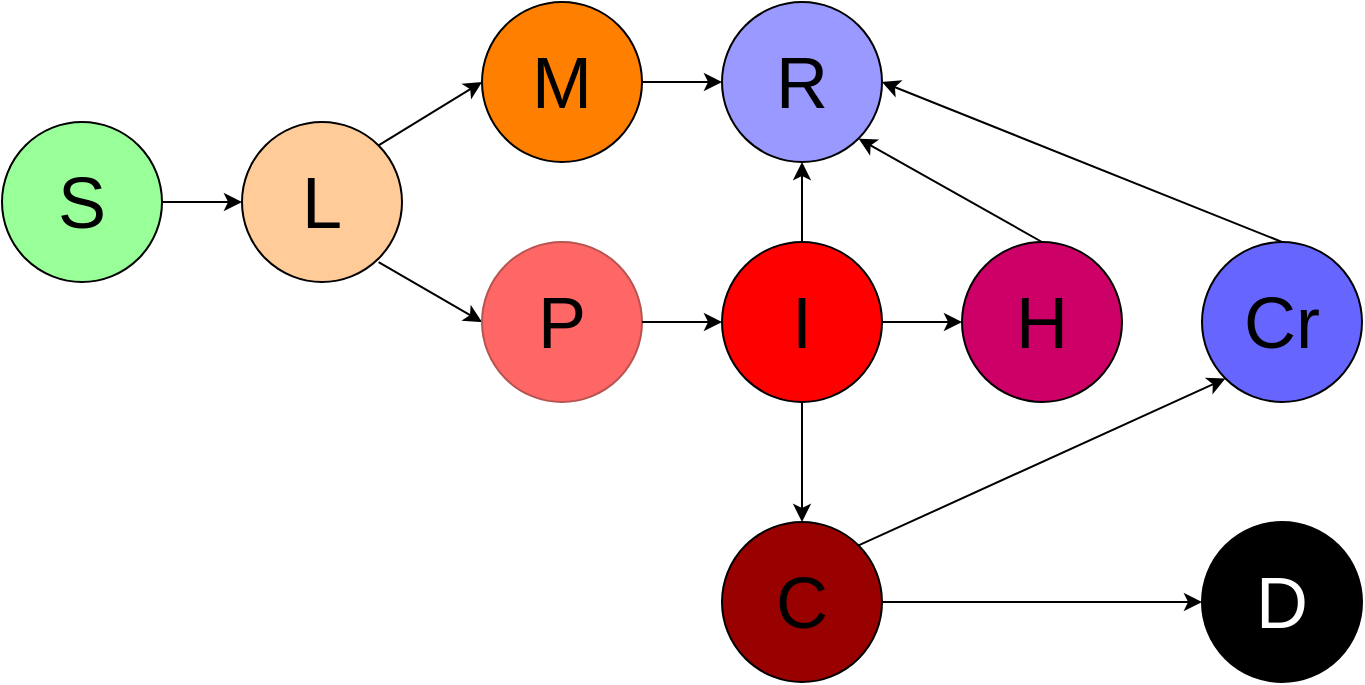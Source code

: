 <mxfile version="15.0.6" type="google"><diagram id="T_sJ1vx_Cq1g6CTGxBWs" name="Page-1"><mxGraphModel dx="1422" dy="801" grid="1" gridSize="10" guides="1" tooltips="1" connect="1" arrows="1" fold="1" page="1" pageScale="1" pageWidth="850" pageHeight="1100" math="0" shadow="0"><root><mxCell id="0"/><mxCell id="1" parent="0"/><mxCell id="dlTS7sJu7uLwzUMeinIo-1" value="&lt;font style=&quot;font-size: 36px&quot;&gt;S&lt;/font&gt;" style="ellipse;whiteSpace=wrap;html=1;aspect=fixed;fillColor=#99FF99;" vertex="1" parent="1"><mxGeometry x="40" y="80" width="80" height="80" as="geometry"/></mxCell><mxCell id="dlTS7sJu7uLwzUMeinIo-5" value="&lt;span style=&quot;font-family: &amp;#34;helvetica&amp;#34; ; font-size: 36px&quot;&gt;C&lt;/span&gt;" style="ellipse;whiteSpace=wrap;html=1;aspect=fixed;fillColor=#990000;" vertex="1" parent="1"><mxGeometry x="400" y="280" width="80" height="80" as="geometry"/></mxCell><mxCell id="dlTS7sJu7uLwzUMeinIo-7" value="&lt;font face=&quot;helvetica&quot;&gt;&lt;span style=&quot;font-size: 36px&quot;&gt;L&lt;/span&gt;&lt;/font&gt;" style="ellipse;whiteSpace=wrap;html=1;aspect=fixed;fillColor=#FFCC99;" vertex="1" parent="1"><mxGeometry x="160" y="80" width="80" height="80" as="geometry"/></mxCell><mxCell id="dlTS7sJu7uLwzUMeinIo-8" value="&lt;font face=&quot;helvetica&quot; color=&quot;#ffffff&quot;&gt;&lt;span style=&quot;font-size: 36px&quot;&gt;D&lt;/span&gt;&lt;/font&gt;" style="ellipse;whiteSpace=wrap;html=1;aspect=fixed;fillColor=#000000;" vertex="1" parent="1"><mxGeometry x="640" y="280" width="80" height="80" as="geometry"/></mxCell><mxCell id="dlTS7sJu7uLwzUMeinIo-11" value="" style="endArrow=classic;html=1;entryX=0;entryY=0.5;entryDx=0;entryDy=0;exitX=1;exitY=0.5;exitDx=0;exitDy=0;" edge="1" parent="1" source="dlTS7sJu7uLwzUMeinIo-1" target="dlTS7sJu7uLwzUMeinIo-7"><mxGeometry width="50" height="50" relative="1" as="geometry"><mxPoint x="90" y="30" as="sourcePoint"/><mxPoint x="450" y="230" as="targetPoint"/></mxGeometry></mxCell><mxCell id="dlTS7sJu7uLwzUMeinIo-15" value="" style="endArrow=classic;html=1;entryX=0;entryY=0.5;entryDx=0;entryDy=0;exitX=1;exitY=0.5;exitDx=0;exitDy=0;" edge="1" parent="1" source="dlTS7sJu7uLwzUMeinIo-5" target="dlTS7sJu7uLwzUMeinIo-8"><mxGeometry width="50" height="50" relative="1" as="geometry"><mxPoint x="360" y="540" as="sourcePoint"/><mxPoint x="410" y="490" as="targetPoint"/></mxGeometry></mxCell><mxCell id="dlTS7sJu7uLwzUMeinIo-23" value="" style="endArrow=classic;html=1;entryX=0;entryY=0.5;entryDx=0;entryDy=0;exitX=1;exitY=0;exitDx=0;exitDy=0;" edge="1" parent="1" target="dlTS7sJu7uLwzUMeinIo-25"><mxGeometry width="50" height="50" relative="1" as="geometry"><mxPoint x="228.284" y="91.716" as="sourcePoint"/><mxPoint x="280" y="60" as="targetPoint"/></mxGeometry></mxCell><mxCell id="dlTS7sJu7uLwzUMeinIo-24" value="" style="endArrow=classic;html=1;entryX=0;entryY=0.5;entryDx=0;entryDy=0;exitX=1;exitY=1;exitDx=0;exitDy=0;" edge="1" parent="1" target="dlTS7sJu7uLwzUMeinIo-28"><mxGeometry width="50" height="50" relative="1" as="geometry"><mxPoint x="228.284" y="150.004" as="sourcePoint"/><mxPoint x="280" y="181.72" as="targetPoint"/></mxGeometry></mxCell><mxCell id="dlTS7sJu7uLwzUMeinIo-25" value="&lt;font face=&quot;helvetica&quot;&gt;&lt;span style=&quot;font-size: 36px&quot;&gt;M&lt;/span&gt;&lt;/font&gt;" style="ellipse;whiteSpace=wrap;html=1;aspect=fixed;fillColor=#FF8000;" vertex="1" parent="1"><mxGeometry x="280" y="20" width="80" height="80" as="geometry"/></mxCell><mxCell id="dlTS7sJu7uLwzUMeinIo-26" value="&lt;font face=&quot;helvetica&quot;&gt;&lt;span style=&quot;font-size: 36px&quot;&gt;R&lt;/span&gt;&lt;/font&gt;" style="ellipse;whiteSpace=wrap;html=1;aspect=fixed;fillColor=#9999FF;" vertex="1" parent="1"><mxGeometry x="400" y="20" width="80" height="80" as="geometry"/></mxCell><mxCell id="dlTS7sJu7uLwzUMeinIo-27" value="" style="endArrow=classic;html=1;entryX=0;entryY=0.5;entryDx=0;entryDy=0;exitX=1;exitY=0.5;exitDx=0;exitDy=0;" edge="1" parent="1" source="dlTS7sJu7uLwzUMeinIo-25" target="dlTS7sJu7uLwzUMeinIo-26"><mxGeometry width="50" height="50" relative="1" as="geometry"><mxPoint x="450" y="330" as="sourcePoint"/><mxPoint x="490" y="330" as="targetPoint"/></mxGeometry></mxCell><mxCell id="dlTS7sJu7uLwzUMeinIo-28" value="&lt;span style=&quot;font-family: &amp;#34;helvetica&amp;#34; ; font-size: 36px&quot;&gt;P&lt;/span&gt;" style="ellipse;whiteSpace=wrap;html=1;aspect=fixed;strokeColor=#b85450;fillColor=#FF6666;" vertex="1" parent="1"><mxGeometry x="280" y="140" width="80" height="80" as="geometry"/></mxCell><mxCell id="dlTS7sJu7uLwzUMeinIo-31" value="&lt;span style=&quot;font-family: &amp;#34;helvetica&amp;#34; ; font-size: 36px&quot;&gt;I&lt;/span&gt;" style="ellipse;whiteSpace=wrap;html=1;aspect=fixed;fillColor=#FF0000;" vertex="1" parent="1"><mxGeometry x="400" y="140" width="80" height="80" as="geometry"/></mxCell><mxCell id="dlTS7sJu7uLwzUMeinIo-34" value="" style="endArrow=classic;html=1;entryX=0;entryY=0.5;entryDx=0;entryDy=0;exitX=1;exitY=0.5;exitDx=0;exitDy=0;" edge="1" parent="1" source="dlTS7sJu7uLwzUMeinIo-28" target="dlTS7sJu7uLwzUMeinIo-31"><mxGeometry width="50" height="50" relative="1" as="geometry"><mxPoint x="360" y="179.5" as="sourcePoint"/><mxPoint x="400" y="179.5" as="targetPoint"/></mxGeometry></mxCell><mxCell id="dlTS7sJu7uLwzUMeinIo-36" value="" style="endArrow=classic;html=1;entryX=0.5;entryY=1;entryDx=0;entryDy=0;exitX=0.5;exitY=0;exitDx=0;exitDy=0;" edge="1" parent="1" source="dlTS7sJu7uLwzUMeinIo-31" target="dlTS7sJu7uLwzUMeinIo-26"><mxGeometry width="50" height="50" relative="1" as="geometry"><mxPoint x="450" y="330" as="sourcePoint"/><mxPoint x="490" y="330" as="targetPoint"/></mxGeometry></mxCell><mxCell id="dlTS7sJu7uLwzUMeinIo-37" value="" style="endArrow=classic;html=1;" edge="1" parent="1" target="dlTS7sJu7uLwzUMeinIo-5"><mxGeometry width="50" height="50" relative="1" as="geometry"><mxPoint x="440" y="220" as="sourcePoint"/><mxPoint x="410" y="70" as="targetPoint"/></mxGeometry></mxCell><mxCell id="dlTS7sJu7uLwzUMeinIo-38" value="" style="endArrow=classic;html=1;exitX=1;exitY=0.5;exitDx=0;exitDy=0;entryX=0;entryY=0.5;entryDx=0;entryDy=0;" edge="1" parent="1" source="dlTS7sJu7uLwzUMeinIo-31" target="dlTS7sJu7uLwzUMeinIo-39"><mxGeometry width="50" height="50" relative="1" as="geometry"><mxPoint x="238.284" y="101.716" as="sourcePoint"/><mxPoint x="570" y="208" as="targetPoint"/></mxGeometry></mxCell><mxCell id="dlTS7sJu7uLwzUMeinIo-39" value="&lt;span style=&quot;font-family: &amp;#34;helvetica&amp;#34; ; font-size: 36px&quot;&gt;H&lt;/span&gt;" style="ellipse;whiteSpace=wrap;html=1;aspect=fixed;fillColor=#CC0066;" vertex="1" parent="1"><mxGeometry x="520" y="140" width="80" height="80" as="geometry"/></mxCell><mxCell id="dlTS7sJu7uLwzUMeinIo-41" value="&lt;span style=&quot;font-family: &amp;#34;helvetica&amp;#34; ; font-size: 36px&quot;&gt;Cr&lt;/span&gt;" style="ellipse;whiteSpace=wrap;html=1;aspect=fixed;fillColor=#6666FF;" vertex="1" parent="1"><mxGeometry x="640" y="140" width="80" height="80" as="geometry"/></mxCell><mxCell id="dlTS7sJu7uLwzUMeinIo-42" value="" style="endArrow=classic;html=1;entryX=1;entryY=1;entryDx=0;entryDy=0;exitX=0.5;exitY=0;exitDx=0;exitDy=0;" edge="1" parent="1" source="dlTS7sJu7uLwzUMeinIo-39" target="dlTS7sJu7uLwzUMeinIo-26"><mxGeometry width="50" height="50" relative="1" as="geometry"><mxPoint x="450" y="150" as="sourcePoint"/><mxPoint x="450" y="110" as="targetPoint"/></mxGeometry></mxCell><mxCell id="dlTS7sJu7uLwzUMeinIo-43" value="" style="endArrow=classic;html=1;entryX=1;entryY=0.5;entryDx=0;entryDy=0;exitX=0.5;exitY=0;exitDx=0;exitDy=0;" edge="1" parent="1" source="dlTS7sJu7uLwzUMeinIo-41" target="dlTS7sJu7uLwzUMeinIo-26"><mxGeometry width="50" height="50" relative="1" as="geometry"><mxPoint x="460" y="160" as="sourcePoint"/><mxPoint x="460" y="120" as="targetPoint"/></mxGeometry></mxCell><mxCell id="dlTS7sJu7uLwzUMeinIo-44" value="" style="endArrow=classic;html=1;exitX=1;exitY=0;exitDx=0;exitDy=0;entryX=0;entryY=1;entryDx=0;entryDy=0;" edge="1" parent="1" source="dlTS7sJu7uLwzUMeinIo-5" target="dlTS7sJu7uLwzUMeinIo-41"><mxGeometry width="50" height="50" relative="1" as="geometry"><mxPoint x="450" y="230" as="sourcePoint"/><mxPoint x="450" y="330" as="targetPoint"/></mxGeometry></mxCell></root></mxGraphModel></diagram></mxfile>